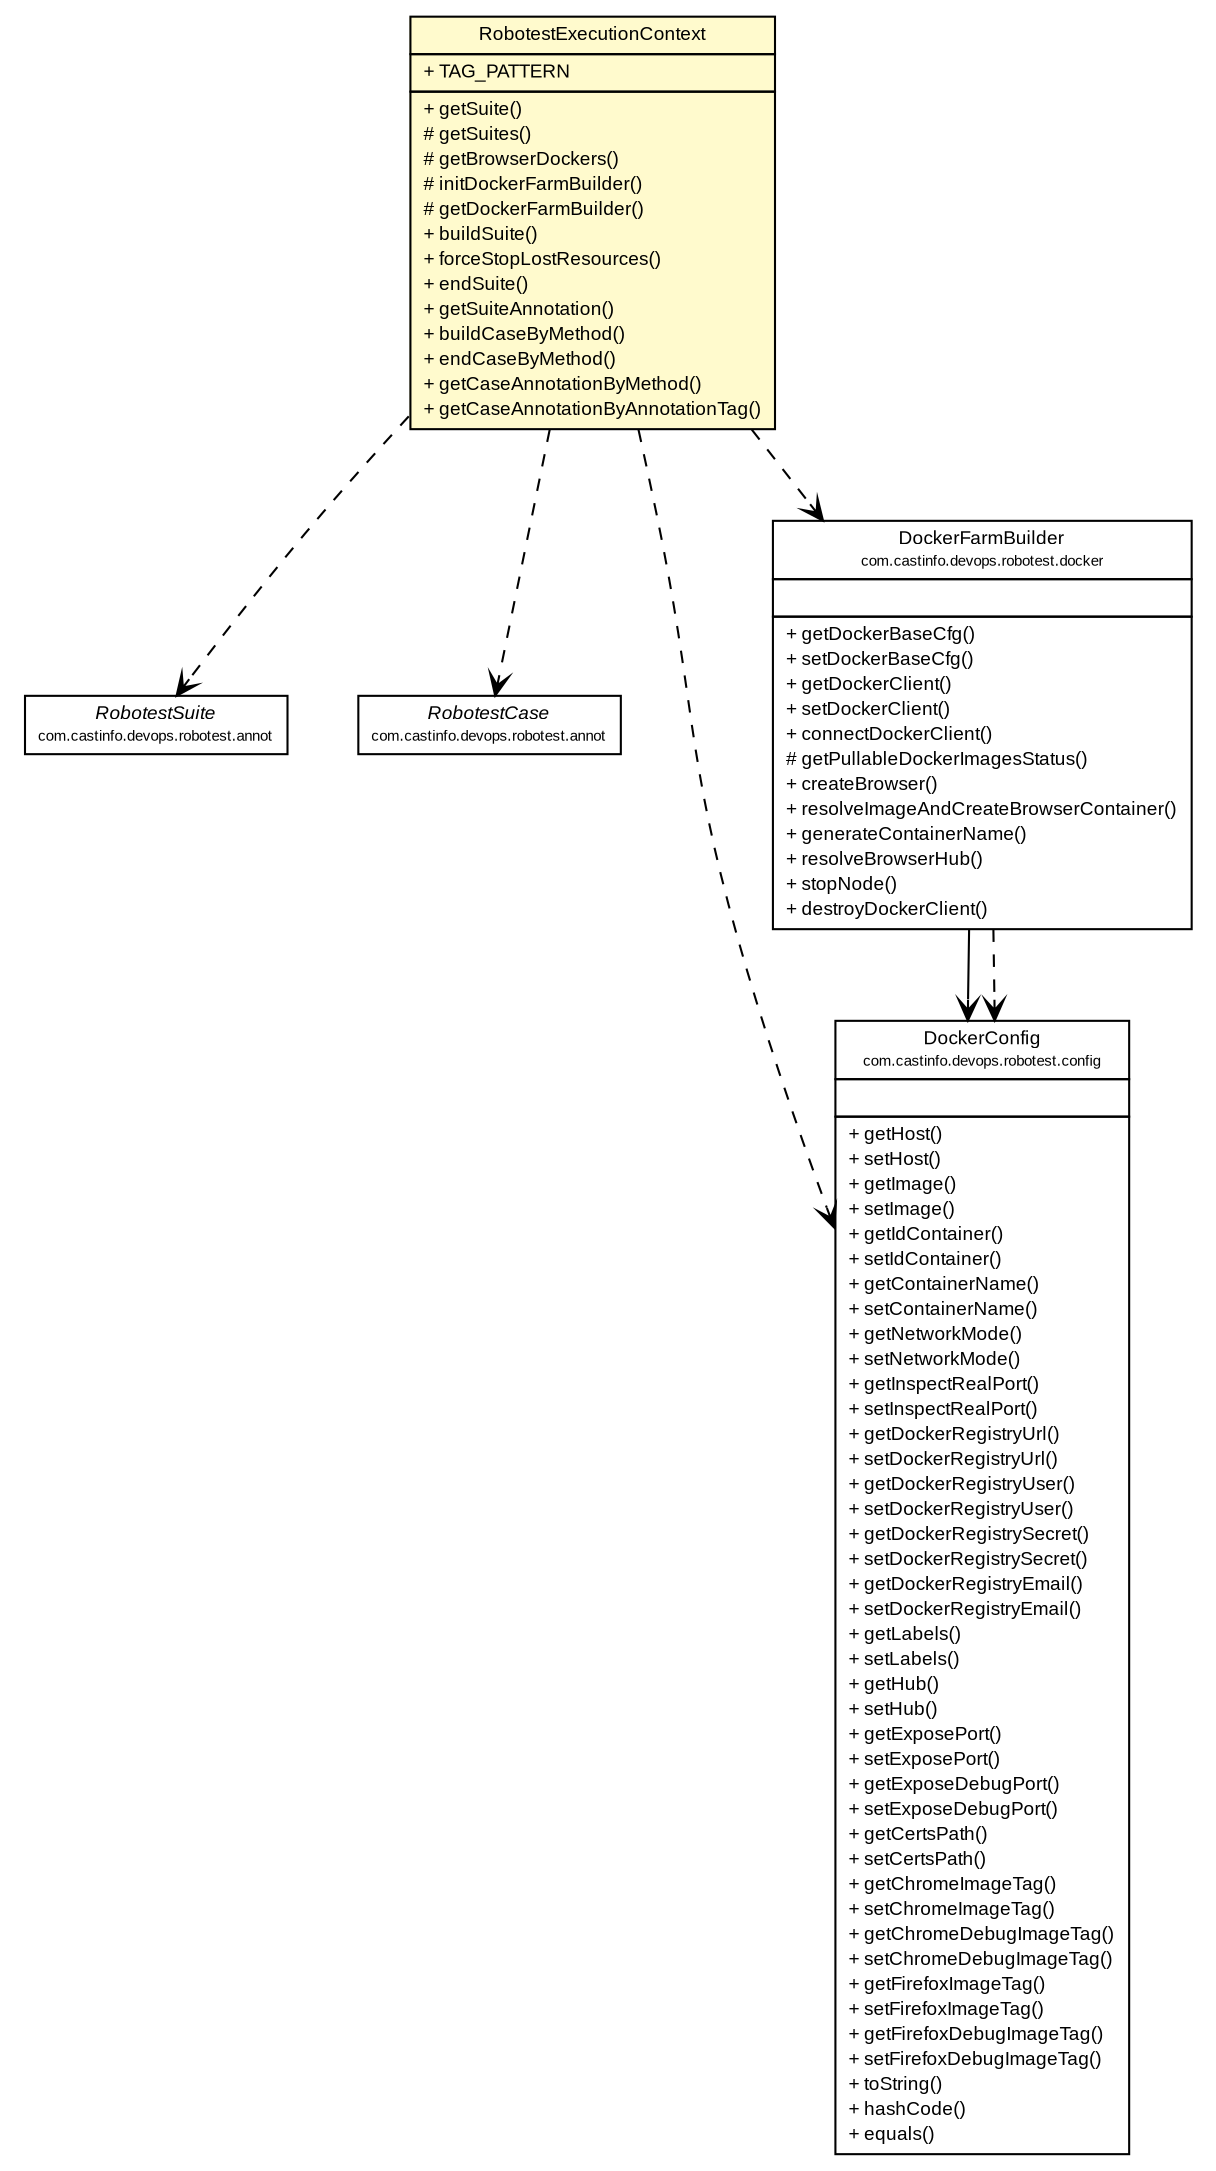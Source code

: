 #!/usr/local/bin/dot
#
# Class diagram 
# Generated by UMLGraph version R5_6-24-gf6e263 (http://www.umlgraph.org/)
#

digraph G {
	edge [fontname="arial",fontsize=10,labelfontname="arial",labelfontsize=10];
	node [fontname="arial",fontsize=10,shape=plaintext];
	nodesep=0.25;
	ranksep=0.5;
	// com.castinfo.devops.robotest.annot.RobotestSuite
	c1677 [label=<<table title="com.castinfo.devops.robotest.annot.RobotestSuite" border="0" cellborder="1" cellspacing="0" cellpadding="2" port="p" href="./annot/RobotestSuite.html">
		<tr><td><table border="0" cellspacing="0" cellpadding="1">
<tr><td align="center" balign="center"><font face="arial italic"> RobotestSuite </font></td></tr>
<tr><td align="center" balign="center"><font point-size="7.0"> com.castinfo.devops.robotest.annot </font></td></tr>
		</table></td></tr>
		</table>>, URL="./annot/RobotestSuite.html", fontname="arial", fontcolor="black", fontsize=9.0];
	// com.castinfo.devops.robotest.annot.RobotestCase
	c1680 [label=<<table title="com.castinfo.devops.robotest.annot.RobotestCase" border="0" cellborder="1" cellspacing="0" cellpadding="2" port="p" href="./annot/RobotestCase.html">
		<tr><td><table border="0" cellspacing="0" cellpadding="1">
<tr><td align="center" balign="center"><font face="arial italic"> RobotestCase </font></td></tr>
<tr><td align="center" balign="center"><font point-size="7.0"> com.castinfo.devops.robotest.annot </font></td></tr>
		</table></td></tr>
		</table>>, URL="./annot/RobotestCase.html", fontname="arial", fontcolor="black", fontsize=9.0];
	// com.castinfo.devops.robotest.config.DockerConfig
	c1687 [label=<<table title="com.castinfo.devops.robotest.config.DockerConfig" border="0" cellborder="1" cellspacing="0" cellpadding="2" port="p" href="./config/DockerConfig.html">
		<tr><td><table border="0" cellspacing="0" cellpadding="1">
<tr><td align="center" balign="center"> DockerConfig </td></tr>
<tr><td align="center" balign="center"><font point-size="7.0"> com.castinfo.devops.robotest.config </font></td></tr>
		</table></td></tr>
		<tr><td><table border="0" cellspacing="0" cellpadding="1">
<tr><td align="left" balign="left">  </td></tr>
		</table></td></tr>
		<tr><td><table border="0" cellspacing="0" cellpadding="1">
<tr><td align="left" balign="left"> + getHost() </td></tr>
<tr><td align="left" balign="left"> + setHost() </td></tr>
<tr><td align="left" balign="left"> + getImage() </td></tr>
<tr><td align="left" balign="left"> + setImage() </td></tr>
<tr><td align="left" balign="left"> + getIdContainer() </td></tr>
<tr><td align="left" balign="left"> + setIdContainer() </td></tr>
<tr><td align="left" balign="left"> + getContainerName() </td></tr>
<tr><td align="left" balign="left"> + setContainerName() </td></tr>
<tr><td align="left" balign="left"> + getNetworkMode() </td></tr>
<tr><td align="left" balign="left"> + setNetworkMode() </td></tr>
<tr><td align="left" balign="left"> + getInspectRealPort() </td></tr>
<tr><td align="left" balign="left"> + setInspectRealPort() </td></tr>
<tr><td align="left" balign="left"> + getDockerRegistryUrl() </td></tr>
<tr><td align="left" balign="left"> + setDockerRegistryUrl() </td></tr>
<tr><td align="left" balign="left"> + getDockerRegistryUser() </td></tr>
<tr><td align="left" balign="left"> + setDockerRegistryUser() </td></tr>
<tr><td align="left" balign="left"> + getDockerRegistrySecret() </td></tr>
<tr><td align="left" balign="left"> + setDockerRegistrySecret() </td></tr>
<tr><td align="left" balign="left"> + getDockerRegistryEmail() </td></tr>
<tr><td align="left" balign="left"> + setDockerRegistryEmail() </td></tr>
<tr><td align="left" balign="left"> + getLabels() </td></tr>
<tr><td align="left" balign="left"> + setLabels() </td></tr>
<tr><td align="left" balign="left"> + getHub() </td></tr>
<tr><td align="left" balign="left"> + setHub() </td></tr>
<tr><td align="left" balign="left"> + getExposePort() </td></tr>
<tr><td align="left" balign="left"> + setExposePort() </td></tr>
<tr><td align="left" balign="left"> + getExposeDebugPort() </td></tr>
<tr><td align="left" balign="left"> + setExposeDebugPort() </td></tr>
<tr><td align="left" balign="left"> + getCertsPath() </td></tr>
<tr><td align="left" balign="left"> + setCertsPath() </td></tr>
<tr><td align="left" balign="left"> + getChromeImageTag() </td></tr>
<tr><td align="left" balign="left"> + setChromeImageTag() </td></tr>
<tr><td align="left" balign="left"> + getChromeDebugImageTag() </td></tr>
<tr><td align="left" balign="left"> + setChromeDebugImageTag() </td></tr>
<tr><td align="left" balign="left"> + getFirefoxImageTag() </td></tr>
<tr><td align="left" balign="left"> + setFirefoxImageTag() </td></tr>
<tr><td align="left" balign="left"> + getFirefoxDebugImageTag() </td></tr>
<tr><td align="left" balign="left"> + setFirefoxDebugImageTag() </td></tr>
<tr><td align="left" balign="left"> + toString() </td></tr>
<tr><td align="left" balign="left"> + hashCode() </td></tr>
<tr><td align="left" balign="left"> + equals() </td></tr>
		</table></td></tr>
		</table>>, URL="./config/DockerConfig.html", fontname="arial", fontcolor="black", fontsize=9.0];
	// com.castinfo.devops.robotest.docker.DockerFarmBuilder
	c1691 [label=<<table title="com.castinfo.devops.robotest.docker.DockerFarmBuilder" border="0" cellborder="1" cellspacing="0" cellpadding="2" port="p" href="./docker/DockerFarmBuilder.html">
		<tr><td><table border="0" cellspacing="0" cellpadding="1">
<tr><td align="center" balign="center"> DockerFarmBuilder </td></tr>
<tr><td align="center" balign="center"><font point-size="7.0"> com.castinfo.devops.robotest.docker </font></td></tr>
		</table></td></tr>
		<tr><td><table border="0" cellspacing="0" cellpadding="1">
<tr><td align="left" balign="left">  </td></tr>
		</table></td></tr>
		<tr><td><table border="0" cellspacing="0" cellpadding="1">
<tr><td align="left" balign="left"> + getDockerBaseCfg() </td></tr>
<tr><td align="left" balign="left"> + setDockerBaseCfg() </td></tr>
<tr><td align="left" balign="left"> + getDockerClient() </td></tr>
<tr><td align="left" balign="left"> + setDockerClient() </td></tr>
<tr><td align="left" balign="left"> + connectDockerClient() </td></tr>
<tr><td align="left" balign="left"> # getPullableDockerImagesStatus() </td></tr>
<tr><td align="left" balign="left"> + createBrowser() </td></tr>
<tr><td align="left" balign="left"> + resolveImageAndCreateBrowserContainer() </td></tr>
<tr><td align="left" balign="left"> + generateContainerName() </td></tr>
<tr><td align="left" balign="left"> + resolveBrowserHub() </td></tr>
<tr><td align="left" balign="left"> + stopNode() </td></tr>
<tr><td align="left" balign="left"> + destroyDockerClient() </td></tr>
		</table></td></tr>
		</table>>, URL="./docker/DockerFarmBuilder.html", fontname="arial", fontcolor="black", fontsize=9.0];
	// com.castinfo.devops.robotest.RobotestExecutionContext
	c1701 [label=<<table title="com.castinfo.devops.robotest.RobotestExecutionContext" border="0" cellborder="1" cellspacing="0" cellpadding="2" port="p" bgcolor="lemonChiffon" href="./RobotestExecutionContext.html">
		<tr><td><table border="0" cellspacing="0" cellpadding="1">
<tr><td align="center" balign="center"> RobotestExecutionContext </td></tr>
		</table></td></tr>
		<tr><td><table border="0" cellspacing="0" cellpadding="1">
<tr><td align="left" balign="left"> + TAG_PATTERN </td></tr>
		</table></td></tr>
		<tr><td><table border="0" cellspacing="0" cellpadding="1">
<tr><td align="left" balign="left"> + getSuite() </td></tr>
<tr><td align="left" balign="left"> # getSuites() </td></tr>
<tr><td align="left" balign="left"> # getBrowserDockers() </td></tr>
<tr><td align="left" balign="left"> # initDockerFarmBuilder() </td></tr>
<tr><td align="left" balign="left"> # getDockerFarmBuilder() </td></tr>
<tr><td align="left" balign="left"> + buildSuite() </td></tr>
<tr><td align="left" balign="left"> + forceStopLostResources() </td></tr>
<tr><td align="left" balign="left"> + endSuite() </td></tr>
<tr><td align="left" balign="left"> + getSuiteAnnotation() </td></tr>
<tr><td align="left" balign="left"> + buildCaseByMethod() </td></tr>
<tr><td align="left" balign="left"> + endCaseByMethod() </td></tr>
<tr><td align="left" balign="left"> + getCaseAnnotationByMethod() </td></tr>
<tr><td align="left" balign="left"> + getCaseAnnotationByAnnotationTag() </td></tr>
		</table></td></tr>
		</table>>, URL="./RobotestExecutionContext.html", fontname="arial", fontcolor="black", fontsize=9.0];
	// com.castinfo.devops.robotest.docker.DockerFarmBuilder NAVASSOC com.castinfo.devops.robotest.config.DockerConfig
	c1691:p -> c1687:p [taillabel="", label="", headlabel="", fontname="arial", fontcolor="black", fontsize=10.0, color="black", arrowhead=open];
	// com.castinfo.devops.robotest.docker.DockerFarmBuilder DEPEND com.castinfo.devops.robotest.config.DockerConfig
	c1691:p -> c1687:p [taillabel="", label="", headlabel="", fontname="arial", fontcolor="black", fontsize=10.0, color="black", arrowhead=open, style=dashed];
	// com.castinfo.devops.robotest.RobotestExecutionContext DEPEND com.castinfo.devops.robotest.docker.DockerFarmBuilder
	c1701:p -> c1691:p [taillabel="", label="", headlabel="", fontname="arial", fontcolor="black", fontsize=10.0, color="black", arrowhead=open, style=dashed];
	// com.castinfo.devops.robotest.RobotestExecutionContext DEPEND com.castinfo.devops.robotest.config.DockerConfig
	c1701:p -> c1687:p [taillabel="", label="", headlabel="", fontname="arial", fontcolor="black", fontsize=10.0, color="black", arrowhead=open, style=dashed];
	// com.castinfo.devops.robotest.RobotestExecutionContext DEPEND com.castinfo.devops.robotest.annot.RobotestCase
	c1701:p -> c1680:p [taillabel="", label="", headlabel="", fontname="arial", fontcolor="black", fontsize=10.0, color="black", arrowhead=open, style=dashed];
	// com.castinfo.devops.robotest.RobotestExecutionContext DEPEND com.castinfo.devops.robotest.annot.RobotestSuite
	c1701:p -> c1677:p [taillabel="", label="", headlabel="", fontname="arial", fontcolor="black", fontsize=10.0, color="black", arrowhead=open, style=dashed];
}

